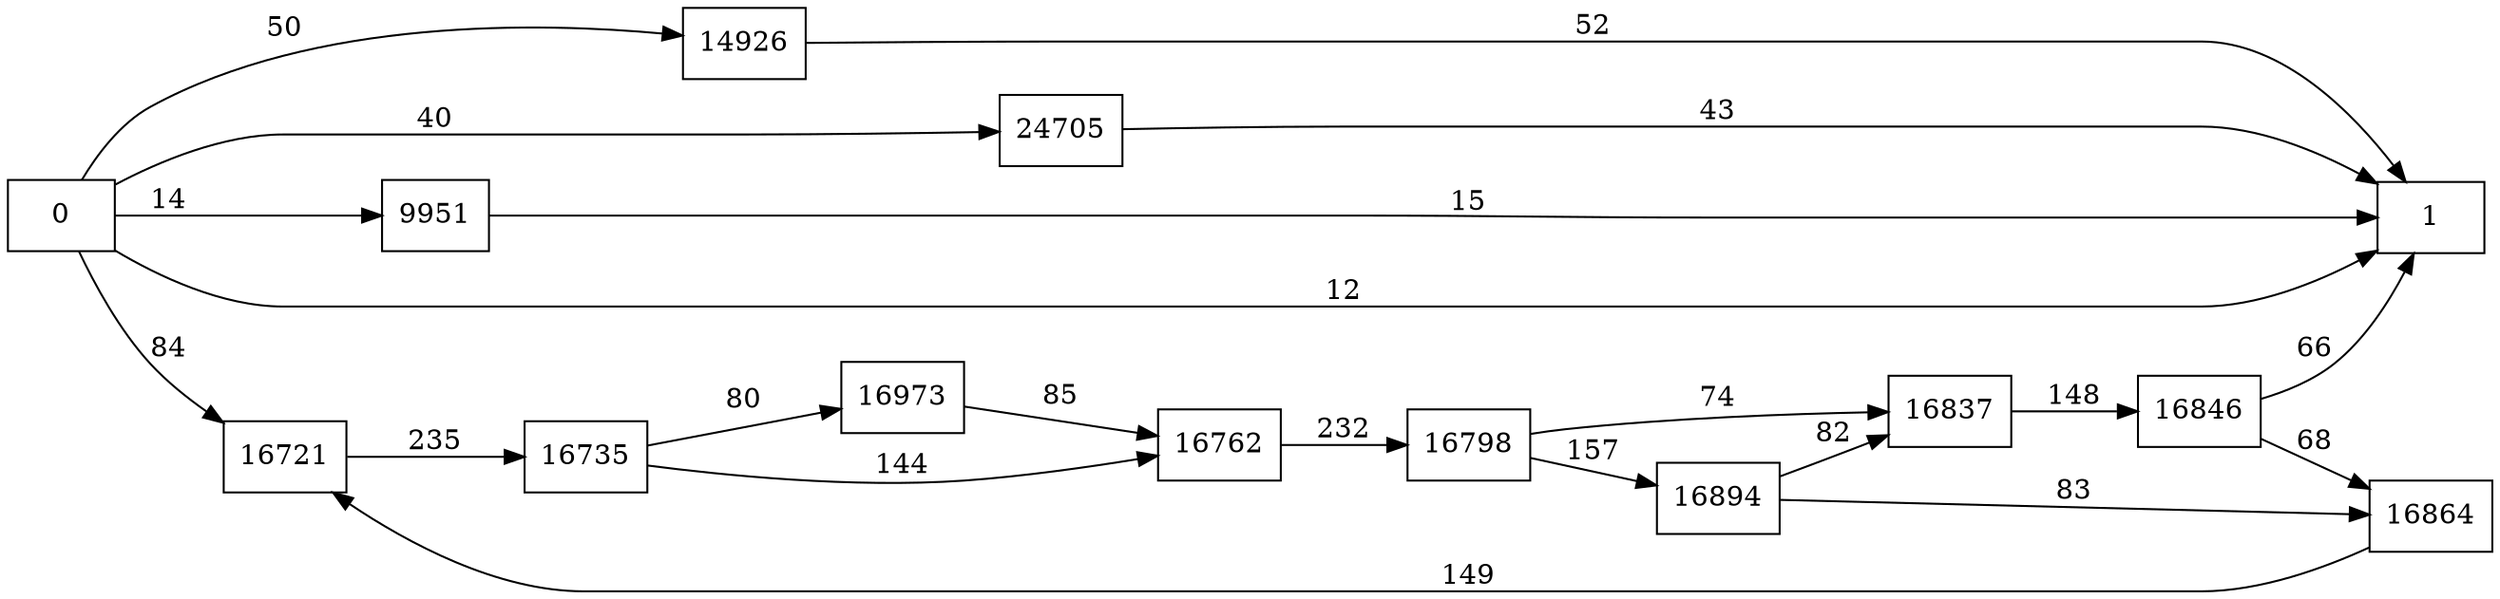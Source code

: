 digraph {
	graph [rankdir=LR]
	node [shape=rectangle]
	9951 -> 1 [label=15]
	14926 -> 1 [label=52]
	16721 -> 16735 [label=235]
	16735 -> 16762 [label=144]
	16735 -> 16973 [label=80]
	16762 -> 16798 [label=232]
	16798 -> 16837 [label=74]
	16798 -> 16894 [label=157]
	16837 -> 16846 [label=148]
	16846 -> 16864 [label=68]
	16846 -> 1 [label=66]
	16864 -> 16721 [label=149]
	16894 -> 16864 [label=83]
	16894 -> 16837 [label=82]
	16973 -> 16762 [label=85]
	24705 -> 1 [label=43]
	0 -> 1 [label=12]
	0 -> 9951 [label=14]
	0 -> 14926 [label=50]
	0 -> 16721 [label=84]
	0 -> 24705 [label=40]
}
